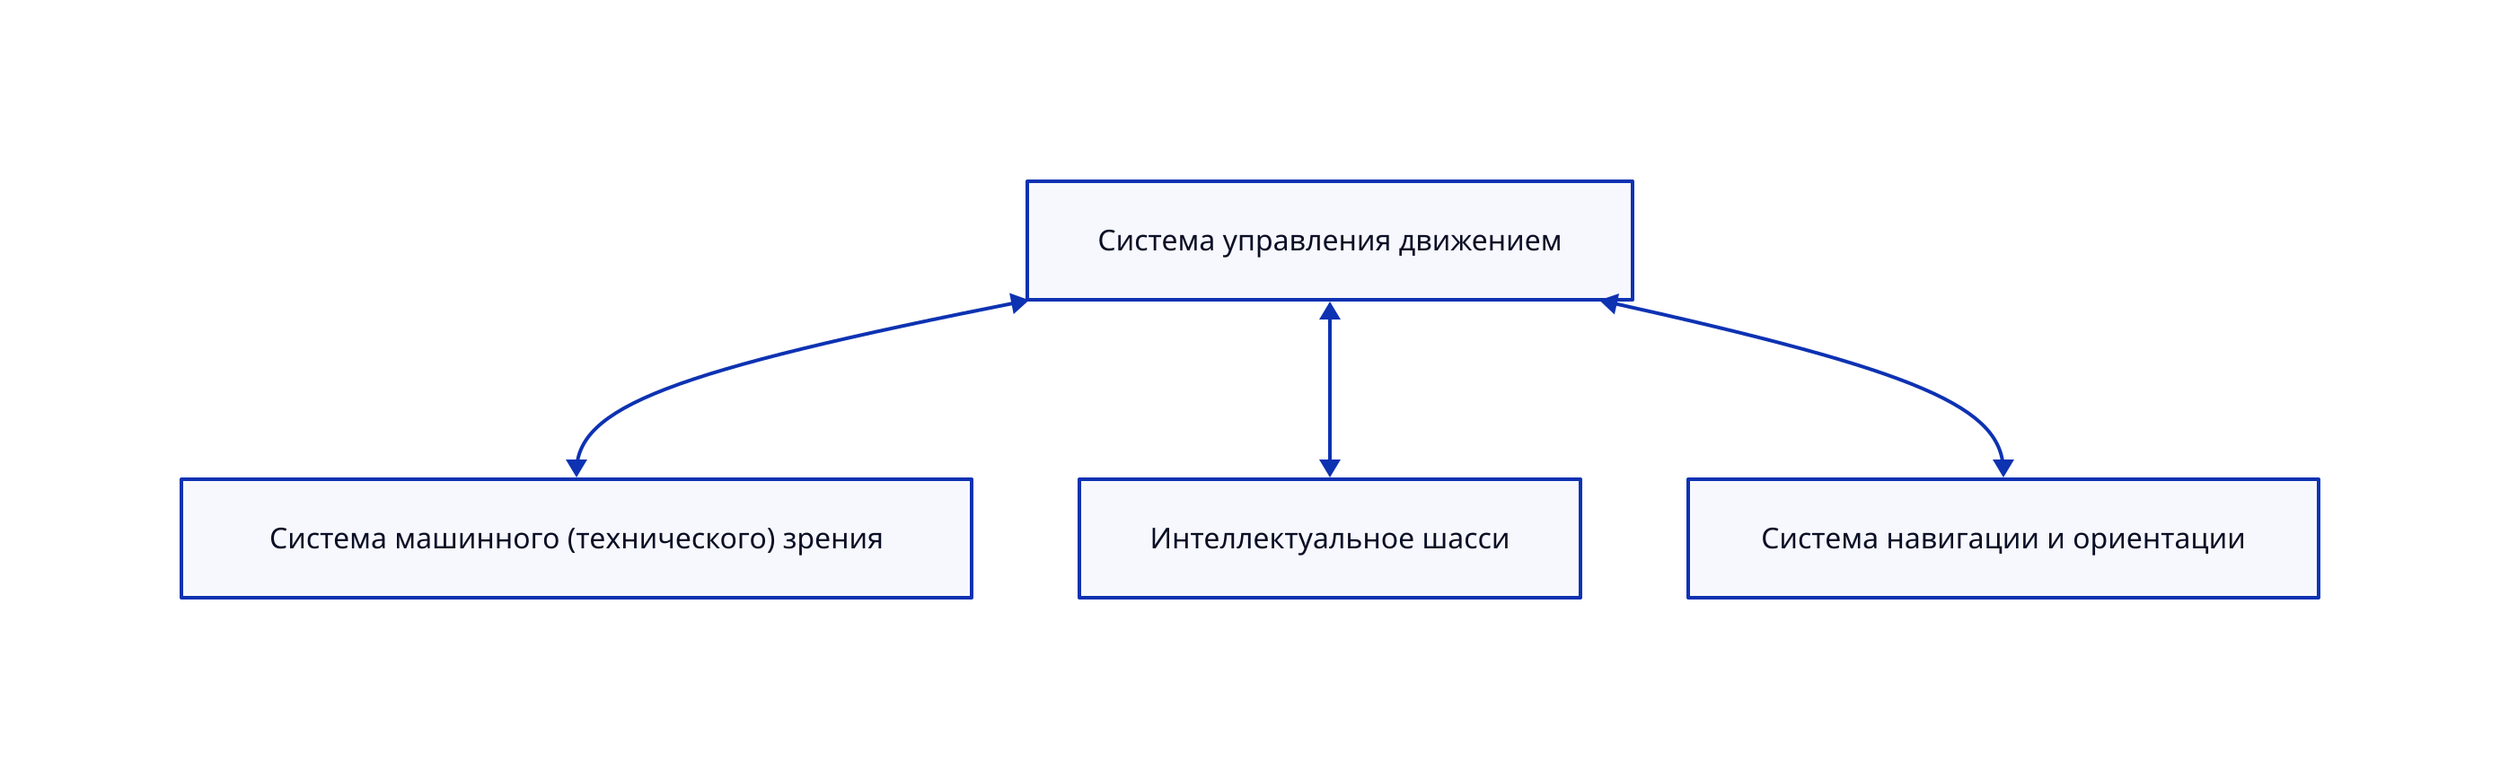 view: Система машинного (технического) зрения
gps: Система навигации и ориентации
robot: Интеллектуальное шасси
asu: Система управления движением

asu <-> view
asu <-> robot
asu <-> gps
